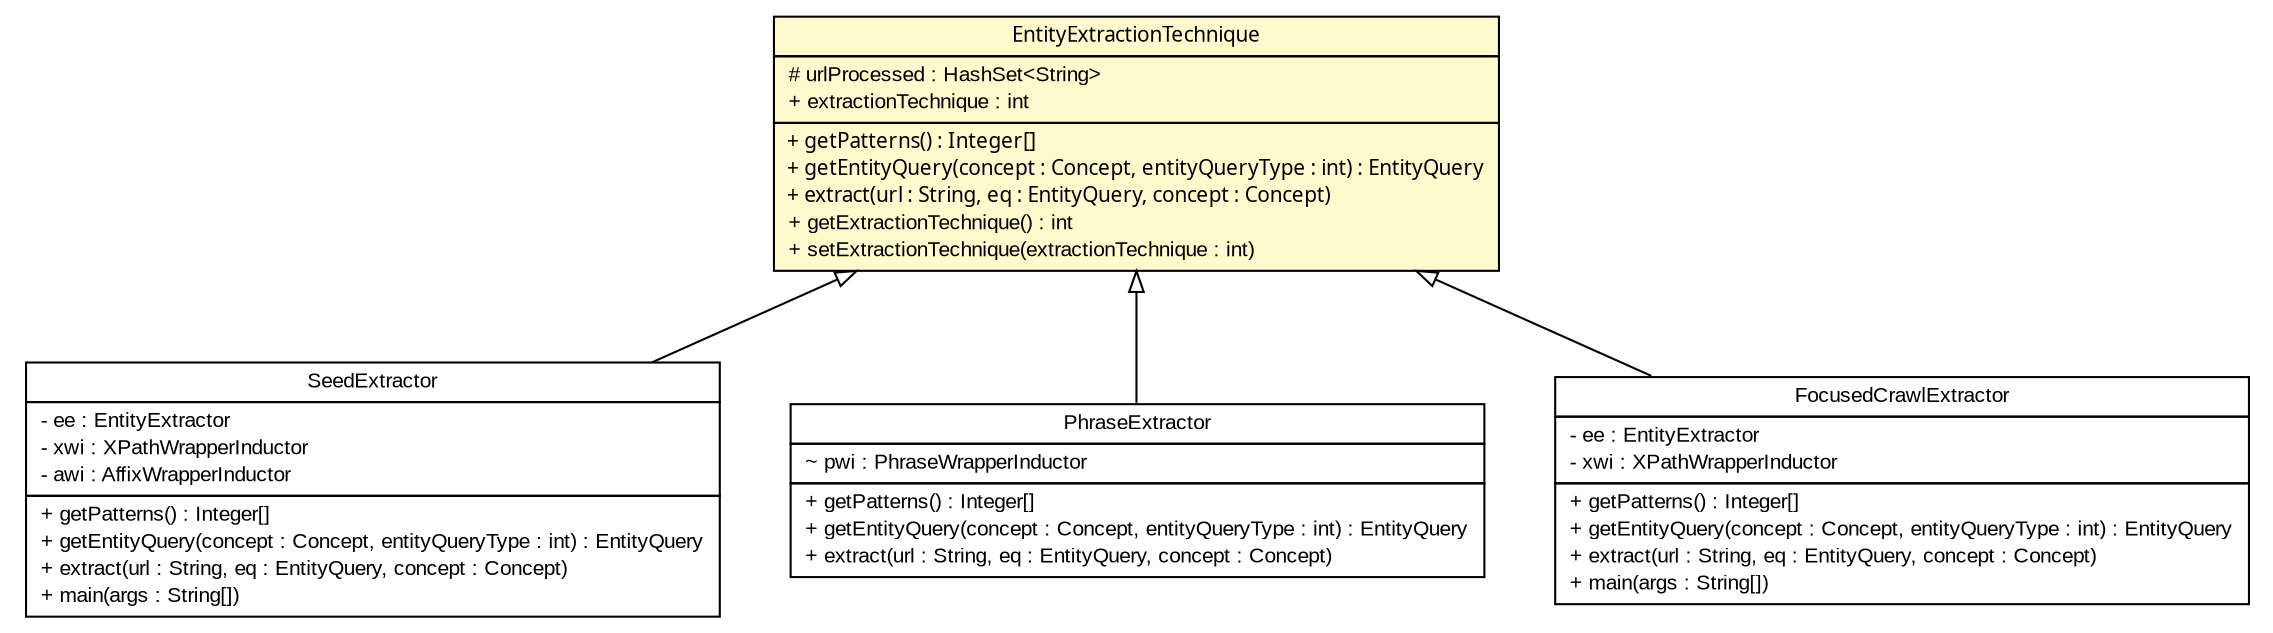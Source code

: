 #!/usr/local/bin/dot
#
# Class diagram 
# Generated by UMLGraph version 5.2 (http://www.umlgraph.org/)
#

digraph G {
	edge [fontname="arial",fontsize=10,labelfontname="arial",labelfontsize=10];
	node [fontname="arial",fontsize=10,shape=plaintext];
	nodesep=0.25;
	ranksep=0.5;
	// tud.iir.extraction.entity.SeedExtractor
	c25538 [label=<<table title="tud.iir.extraction.entity.SeedExtractor" border="0" cellborder="1" cellspacing="0" cellpadding="2" port="p" href="./SeedExtractor.html">
		<tr><td><table border="0" cellspacing="0" cellpadding="1">
<tr><td align="center" balign="center"> SeedExtractor </td></tr>
		</table></td></tr>
		<tr><td><table border="0" cellspacing="0" cellpadding="1">
<tr><td align="left" balign="left"> - ee : EntityExtractor </td></tr>
<tr><td align="left" balign="left"> - xwi : XPathWrapperInductor </td></tr>
<tr><td align="left" balign="left"> - awi : AffixWrapperInductor </td></tr>
		</table></td></tr>
		<tr><td><table border="0" cellspacing="0" cellpadding="1">
<tr><td align="left" balign="left"> + getPatterns() : Integer[] </td></tr>
<tr><td align="left" balign="left"> + getEntityQuery(concept : Concept, entityQueryType : int) : EntityQuery </td></tr>
<tr><td align="left" balign="left"> + extract(url : String, eq : EntityQuery, concept : Concept) </td></tr>
<tr><td align="left" balign="left"> + main(args : String[]) </td></tr>
		</table></td></tr>
		</table>>, fontname="arial", fontcolor="black", fontsize=10.0];
	// tud.iir.extraction.entity.PhraseExtractor
	c25540 [label=<<table title="tud.iir.extraction.entity.PhraseExtractor" border="0" cellborder="1" cellspacing="0" cellpadding="2" port="p" href="./PhraseExtractor.html">
		<tr><td><table border="0" cellspacing="0" cellpadding="1">
<tr><td align="center" balign="center"> PhraseExtractor </td></tr>
		</table></td></tr>
		<tr><td><table border="0" cellspacing="0" cellpadding="1">
<tr><td align="left" balign="left"> ~ pwi : PhraseWrapperInductor </td></tr>
		</table></td></tr>
		<tr><td><table border="0" cellspacing="0" cellpadding="1">
<tr><td align="left" balign="left"> + getPatterns() : Integer[] </td></tr>
<tr><td align="left" balign="left"> + getEntityQuery(concept : Concept, entityQueryType : int) : EntityQuery </td></tr>
<tr><td align="left" balign="left"> + extract(url : String, eq : EntityQuery, concept : Concept) </td></tr>
		</table></td></tr>
		</table>>, fontname="arial", fontcolor="black", fontsize=10.0];
	// tud.iir.extraction.entity.FocusedCrawlExtractor
	c25543 [label=<<table title="tud.iir.extraction.entity.FocusedCrawlExtractor" border="0" cellborder="1" cellspacing="0" cellpadding="2" port="p" href="./FocusedCrawlExtractor.html">
		<tr><td><table border="0" cellspacing="0" cellpadding="1">
<tr><td align="center" balign="center"> FocusedCrawlExtractor </td></tr>
		</table></td></tr>
		<tr><td><table border="0" cellspacing="0" cellpadding="1">
<tr><td align="left" balign="left"> - ee : EntityExtractor </td></tr>
<tr><td align="left" balign="left"> - xwi : XPathWrapperInductor </td></tr>
		</table></td></tr>
		<tr><td><table border="0" cellspacing="0" cellpadding="1">
<tr><td align="left" balign="left"> + getPatterns() : Integer[] </td></tr>
<tr><td align="left" balign="left"> + getEntityQuery(concept : Concept, entityQueryType : int) : EntityQuery </td></tr>
<tr><td align="left" balign="left"> + extract(url : String, eq : EntityQuery, concept : Concept) </td></tr>
<tr><td align="left" balign="left"> + main(args : String[]) </td></tr>
		</table></td></tr>
		</table>>, fontname="arial", fontcolor="black", fontsize=10.0];
	// tud.iir.extraction.entity.EntityExtractionTechnique
	c25549 [label=<<table title="tud.iir.extraction.entity.EntityExtractionTechnique" border="0" cellborder="1" cellspacing="0" cellpadding="2" port="p" bgcolor="lemonChiffon" href="./EntityExtractionTechnique.html">
		<tr><td><table border="0" cellspacing="0" cellpadding="1">
<tr><td align="center" balign="center"><font face="ariali"> EntityExtractionTechnique </font></td></tr>
		</table></td></tr>
		<tr><td><table border="0" cellspacing="0" cellpadding="1">
<tr><td align="left" balign="left"> # urlProcessed : HashSet&lt;String&gt; </td></tr>
<tr><td align="left" balign="left"> + extractionTechnique : int </td></tr>
		</table></td></tr>
		<tr><td><table border="0" cellspacing="0" cellpadding="1">
<tr><td align="left" balign="left"><font face="ariali" point-size="10.0"> + getPatterns() : Integer[] </font></td></tr>
<tr><td align="left" balign="left"><font face="ariali" point-size="10.0"> + getEntityQuery(concept : Concept, entityQueryType : int) : EntityQuery </font></td></tr>
<tr><td align="left" balign="left"><font face="ariali" point-size="10.0"> + extract(url : String, eq : EntityQuery, concept : Concept) </font></td></tr>
<tr><td align="left" balign="left"> + getExtractionTechnique() : int </td></tr>
<tr><td align="left" balign="left"> + setExtractionTechnique(extractionTechnique : int) </td></tr>
		</table></td></tr>
		</table>>, fontname="arial", fontcolor="black", fontsize=10.0];
	//tud.iir.extraction.entity.SeedExtractor extends tud.iir.extraction.entity.EntityExtractionTechnique
	c25549:p -> c25538:p [dir=back,arrowtail=empty];
	//tud.iir.extraction.entity.PhraseExtractor extends tud.iir.extraction.entity.EntityExtractionTechnique
	c25549:p -> c25540:p [dir=back,arrowtail=empty];
	//tud.iir.extraction.entity.FocusedCrawlExtractor extends tud.iir.extraction.entity.EntityExtractionTechnique
	c25549:p -> c25543:p [dir=back,arrowtail=empty];
}

